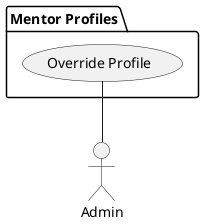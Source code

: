 @startuml OverrideProfile
actor :Admin:
package "Mentor Profiles" {
  (Override Profile) as OverProf
}
Admin -up- OverProf
@enduml


# Participating Actors

- Admin

# Preconditions

- The Admin is authenticated

# Flow of Events

1. Then Admin views a Mentor's Profile
2. Then Admin clicks an "Edit Profile" button
3. The system displays a form for editing the Mentor's information
4. Then Admin makes Changes to Mentor's Profile
5. Then Admin clicks a "Save" button
6. The system displays a confirmation message

# Alternative Flow of Events

5a. The Admin clicks a "Cancel" button
6a. The system prompts the Admin if they are sure they want to discard the changes to the Mentor's Profile
7a. The Admin clicks a "Yes" button
8a. The system discards the changes and displays a confirmation message
7b. The Admin clicks a "No" button
8b. The system returns the Admin to the form

# Quality Requirements

- Easy to edit interface, Ensure it is clear that this is not request changes and will write to the profile, shows changes after written
